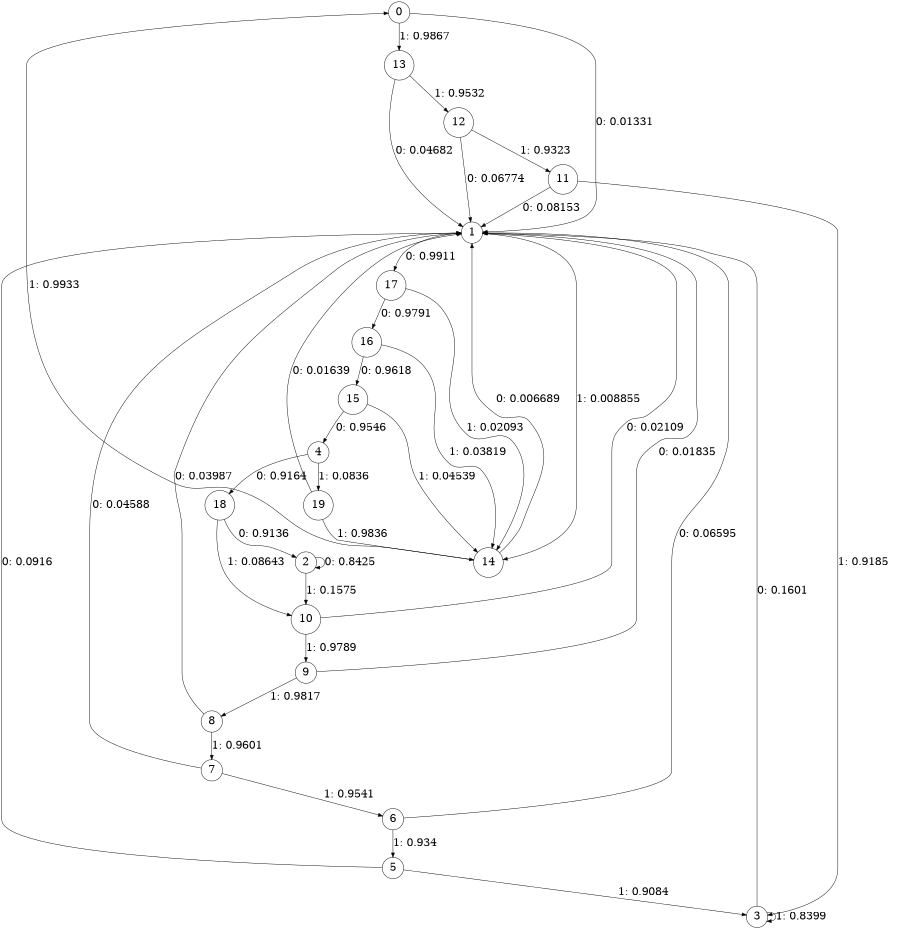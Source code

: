 digraph "ch1_face_grouped_df_L12" {
size = "6,8.5";
ratio = "fill";
node [shape = circle];
node [fontsize = 24];
edge [fontsize = 24];
0 -> 1 [label = "0: 0.01331  "];
0 -> 13 [label = "1: 0.9867   "];
1 -> 17 [label = "0: 0.9911   "];
1 -> 14 [label = "1: 0.008855  "];
2 -> 2 [label = "0: 0.8425   "];
2 -> 10 [label = "1: 0.1575   "];
3 -> 1 [label = "0: 0.1601   "];
3 -> 3 [label = "1: 0.8399   "];
4 -> 18 [label = "0: 0.9164   "];
4 -> 19 [label = "1: 0.0836   "];
5 -> 1 [label = "0: 0.0916   "];
5 -> 3 [label = "1: 0.9084   "];
6 -> 1 [label = "0: 0.06595  "];
6 -> 5 [label = "1: 0.934    "];
7 -> 1 [label = "0: 0.04588  "];
7 -> 6 [label = "1: 0.9541   "];
8 -> 1 [label = "0: 0.03987  "];
8 -> 7 [label = "1: 0.9601   "];
9 -> 1 [label = "0: 0.01835  "];
9 -> 8 [label = "1: 0.9817   "];
10 -> 1 [label = "0: 0.02109  "];
10 -> 9 [label = "1: 0.9789   "];
11 -> 1 [label = "0: 0.08153  "];
11 -> 3 [label = "1: 0.9185   "];
12 -> 1 [label = "0: 0.06774  "];
12 -> 11 [label = "1: 0.9323   "];
13 -> 1 [label = "0: 0.04682  "];
13 -> 12 [label = "1: 0.9532   "];
14 -> 1 [label = "0: 0.006689  "];
14 -> 0 [label = "1: 0.9933   "];
15 -> 4 [label = "0: 0.9546   "];
15 -> 14 [label = "1: 0.04539  "];
16 -> 15 [label = "0: 0.9618   "];
16 -> 14 [label = "1: 0.03819  "];
17 -> 16 [label = "0: 0.9791   "];
17 -> 14 [label = "1: 0.02093  "];
18 -> 2 [label = "0: 0.9136   "];
18 -> 10 [label = "1: 0.08643  "];
19 -> 1 [label = "0: 0.01639  "];
19 -> 14 [label = "1: 0.9836   "];
}